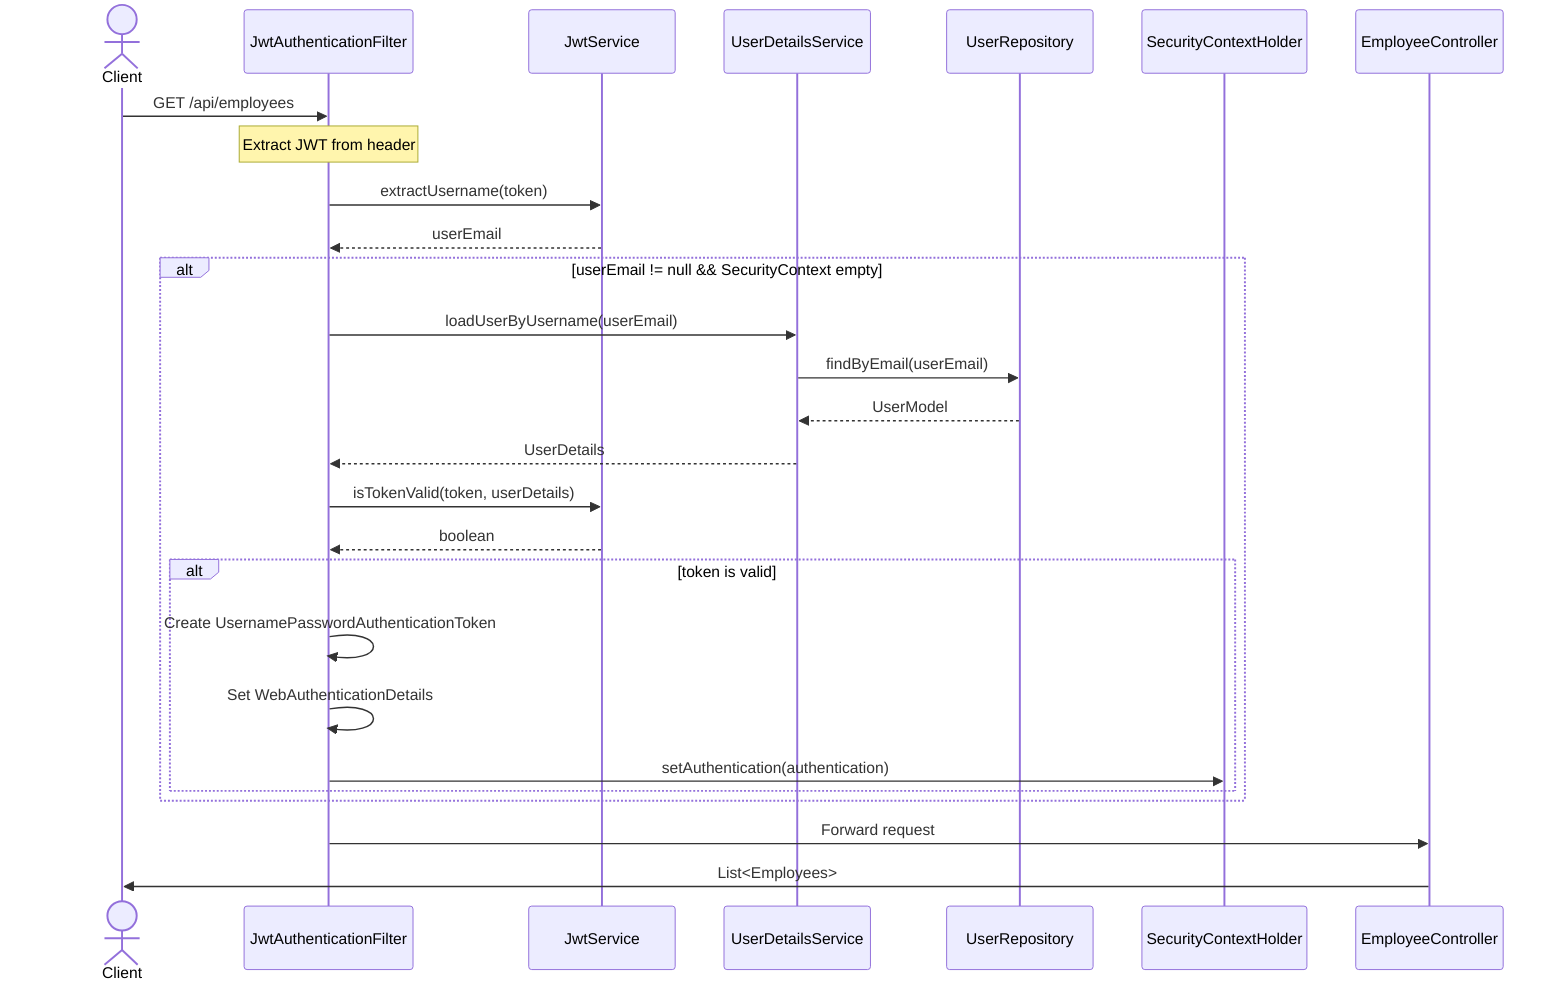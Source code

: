 sequenceDiagram
    actor Client
    participant JF as JwtAuthenticationFilter
    participant JS as JwtService
    participant UDS as UserDetailsService
    participant UR as UserRepository
    participant SCH as SecurityContextHolder
    participant EC as EmployeeController

    Client->>JF: GET /api/employees
    
    Note over JF: Extract JWT from header
    
    JF->>JS: extractUsername(token)
    JS-->>JF: userEmail
    
    alt userEmail != null && SecurityContext empty
        JF->>UDS: loadUserByUsername(userEmail)
        UDS->>UR: findByEmail(userEmail)
        UR-->>UDS: UserModel
        UDS-->>JF: UserDetails
        
        JF->>JS: isTokenValid(token, userDetails)
        JS-->>JF: boolean
        
        alt token is valid
            JF->>JF: Create UsernamePasswordAuthenticationToken
            JF->>JF: Set WebAuthenticationDetails
            JF->>SCH: setAuthentication(authentication)
        end
    end
    
    JF->>EC: Forward request
    EC->>Client: List<Employees>